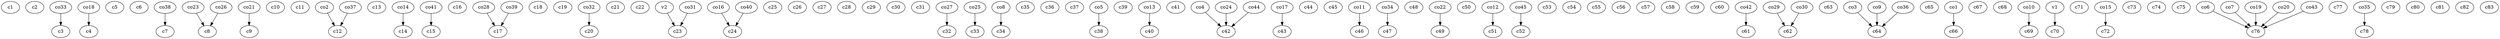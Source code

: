 strict digraph  {
c1;
c2;
c3;
c4;
c5;
c6;
c7;
c8;
c9;
c10;
c11;
c12;
c13;
c14;
c15;
c16;
c17;
c18;
c19;
c20;
c21;
c22;
c23;
c24;
c25;
c26;
c27;
c28;
c29;
c30;
c31;
c32;
c33;
c34;
c35;
c36;
c37;
c38;
c39;
c40;
c41;
c42;
c43;
c44;
c45;
c46;
c47;
c48;
c49;
c50;
c51;
c52;
c53;
c54;
c55;
c56;
c57;
c58;
c59;
c60;
c61;
c62;
c63;
c64;
c65;
c66;
c67;
c68;
c69;
c70;
c71;
c72;
c73;
c74;
c75;
c76;
c77;
c78;
c79;
c80;
c81;
c82;
c83;
v1;
v2;
co1;
co2;
co3;
co4;
co5;
co6;
co7;
co8;
co9;
co10;
co11;
co12;
co13;
co14;
co15;
co16;
co17;
co18;
co19;
co20;
co21;
co22;
co23;
co24;
co25;
co26;
co27;
co28;
co29;
co30;
co31;
co32;
co33;
co34;
co35;
co36;
co37;
co38;
co39;
co40;
co41;
co42;
co43;
co44;
co45;
v1 -> c70  [weight=1];
v2 -> c23  [weight=1];
co1 -> c66  [weight=1];
co2 -> c12  [weight=1];
co3 -> c64  [weight=1];
co4 -> c42  [weight=1];
co5 -> c38  [weight=1];
co6 -> c76  [weight=1];
co7 -> c76  [weight=1];
co8 -> c34  [weight=1];
co9 -> c64  [weight=1];
co10 -> c69  [weight=1];
co11 -> c46  [weight=1];
co12 -> c51  [weight=1];
co13 -> c40  [weight=1];
co14 -> c14  [weight=1];
co15 -> c72  [weight=1];
co16 -> c24  [weight=1];
co17 -> c43  [weight=1];
co18 -> c4  [weight=1];
co19 -> c76  [weight=1];
co20 -> c76  [weight=1];
co21 -> c9  [weight=1];
co22 -> c49  [weight=1];
co23 -> c8  [weight=1];
co24 -> c42  [weight=1];
co25 -> c33  [weight=1];
co26 -> c8  [weight=1];
co27 -> c32  [weight=1];
co28 -> c17  [weight=1];
co29 -> c62  [weight=1];
co30 -> c62  [weight=1];
co31 -> c23  [weight=1];
co32 -> c20  [weight=1];
co33 -> c3  [weight=1];
co34 -> c47  [weight=1];
co35 -> c78  [weight=1];
co36 -> c64  [weight=1];
co37 -> c12  [weight=1];
co38 -> c7  [weight=1];
co39 -> c17  [weight=1];
co40 -> c24  [weight=1];
co41 -> c15  [weight=1];
co42 -> c61  [weight=1];
co43 -> c76  [weight=1];
co44 -> c42  [weight=1];
co45 -> c52  [weight=1];
}
